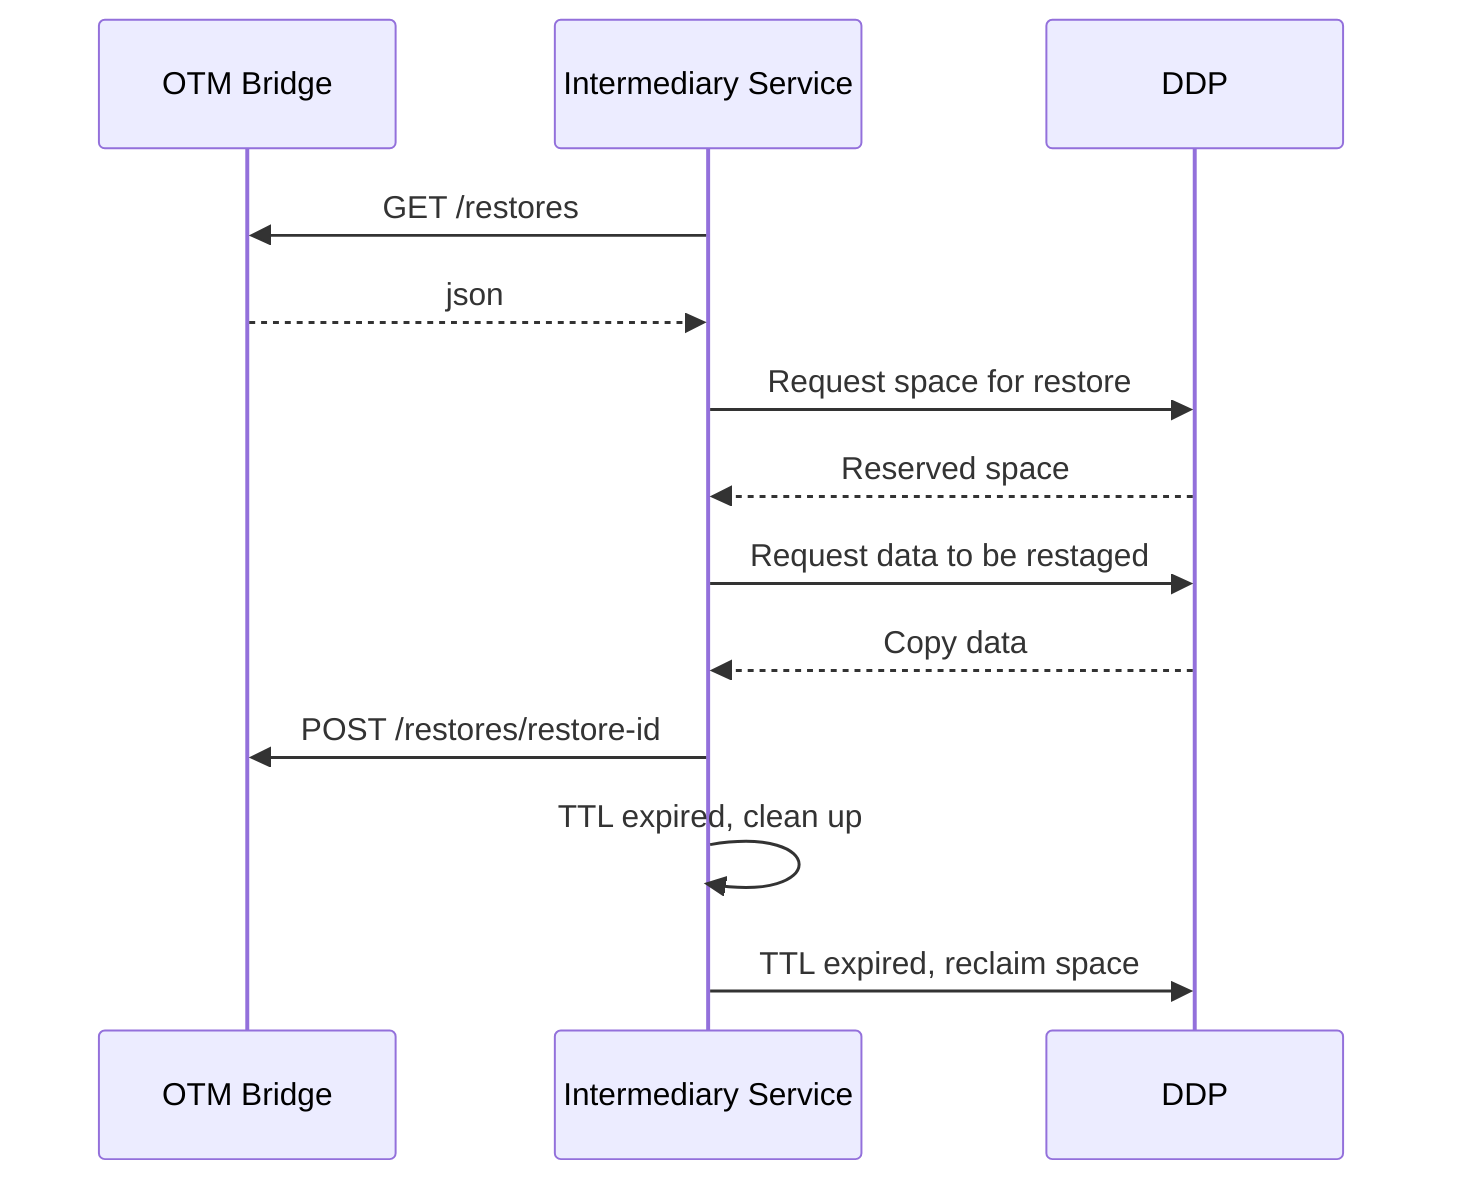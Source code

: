 sequenceDiagram
  participant B as OTM Bridge
  participant C as Intermediary Service
  participant D as DDP

  C ->> B: GET /restores
  B -->> C: json

  C ->> D: Request space for restore
  D -->> C: Reserved space

  C ->> D: Request data to be restaged
  D -->> C: Copy data

  C ->> B: POST /restores/restore-id

  C ->> C: TTL expired, clean up
  C ->> D: TTL expired, reclaim space